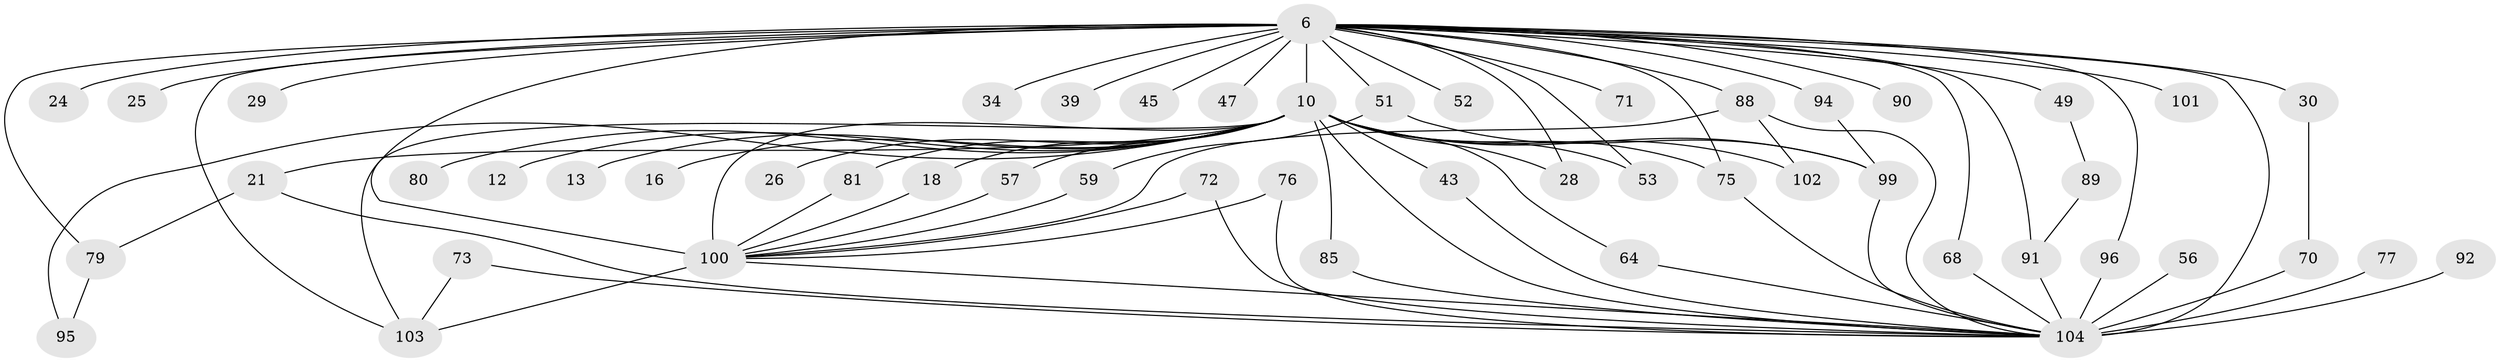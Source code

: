 // original degree distribution, {17: 0.009615384615384616, 21: 0.009615384615384616, 28: 0.009615384615384616, 31: 0.009615384615384616, 27: 0.009615384615384616, 23: 0.009615384615384616, 15: 0.009615384615384616, 24: 0.009615384615384616, 16: 0.009615384615384616, 19: 0.009615384615384616, 4: 0.10576923076923077, 2: 0.5865384615384616, 3: 0.17307692307692307, 10: 0.009615384615384616, 5: 0.028846153846153848}
// Generated by graph-tools (version 1.1) at 2025/43/03/09/25 04:43:07]
// undirected, 52 vertices, 84 edges
graph export_dot {
graph [start="1"]
  node [color=gray90,style=filled];
  6 [super="+2+5"];
  10 [super="+1+8"];
  12;
  13;
  16;
  18;
  21 [super="+19"];
  24;
  25;
  26;
  28;
  29;
  30;
  34;
  39 [super="+14"];
  43 [super="+15"];
  45;
  47;
  49;
  51 [super="+38"];
  52;
  53;
  56;
  57;
  59;
  64;
  68 [super="+31"];
  70;
  71;
  72;
  73;
  75 [super="+42+17+62"];
  76;
  77;
  79 [super="+67+44"];
  80;
  81 [super="+66"];
  85;
  88 [super="+41+60"];
  89;
  90;
  91 [super="+83"];
  92;
  94;
  95;
  96 [super="+35+55"];
  99 [super="+93+84+98"];
  100 [super="+69+87"];
  101;
  102;
  103 [super="+61+82"];
  104 [super="+65+78+58+4+33+46+74+86+97"];
  6 -- 10 [weight=12];
  6 -- 25 [weight=2];
  6 -- 47 [weight=2];
  6 -- 49 [weight=2];
  6 -- 88 [weight=2];
  6 -- 101 [weight=2];
  6 -- 104 [weight=14];
  6 -- 24 [weight=2];
  6 -- 90 [weight=2];
  6 -- 30 [weight=2];
  6 -- 34 [weight=2];
  6 -- 51 [weight=3];
  6 -- 28;
  6 -- 29;
  6 -- 39 [weight=3];
  6 -- 45 [weight=2];
  6 -- 52 [weight=2];
  6 -- 53;
  6 -- 68;
  6 -- 71;
  6 -- 75 [weight=2];
  6 -- 79 [weight=4];
  6 -- 91 [weight=3];
  6 -- 94;
  6 -- 96 [weight=2];
  6 -- 100 [weight=11];
  6 -- 103 [weight=2];
  10 -- 12 [weight=2];
  10 -- 13 [weight=2];
  10 -- 16 [weight=2];
  10 -- 26 [weight=2];
  10 -- 28;
  10 -- 57;
  10 -- 64;
  10 -- 80 [weight=2];
  10 -- 85;
  10 -- 95;
  10 -- 81 [weight=2];
  10 -- 99 [weight=3];
  10 -- 100 [weight=7];
  10 -- 102;
  10 -- 18;
  10 -- 21;
  10 -- 43 [weight=2];
  10 -- 53;
  10 -- 103 [weight=2];
  10 -- 104 [weight=4];
  10 -- 75 [weight=2];
  18 -- 100;
  21 -- 79;
  21 -- 104 [weight=2];
  30 -- 70;
  43 -- 104;
  49 -- 89;
  51 -- 59;
  51 -- 99;
  56 -- 104 [weight=2];
  57 -- 100;
  59 -- 100;
  64 -- 104;
  68 -- 104 [weight=2];
  70 -- 104;
  72 -- 100;
  72 -- 104;
  73 -- 103;
  73 -- 104;
  75 -- 104;
  76 -- 100;
  76 -- 104;
  77 -- 104 [weight=2];
  79 -- 95;
  81 -- 100;
  85 -- 104;
  88 -- 102;
  88 -- 100;
  88 -- 104 [weight=2];
  89 -- 91;
  91 -- 104;
  92 -- 104;
  94 -- 99;
  96 -- 104 [weight=2];
  99 -- 104 [weight=2];
  100 -- 103 [weight=3];
  100 -- 104 [weight=2];
}
